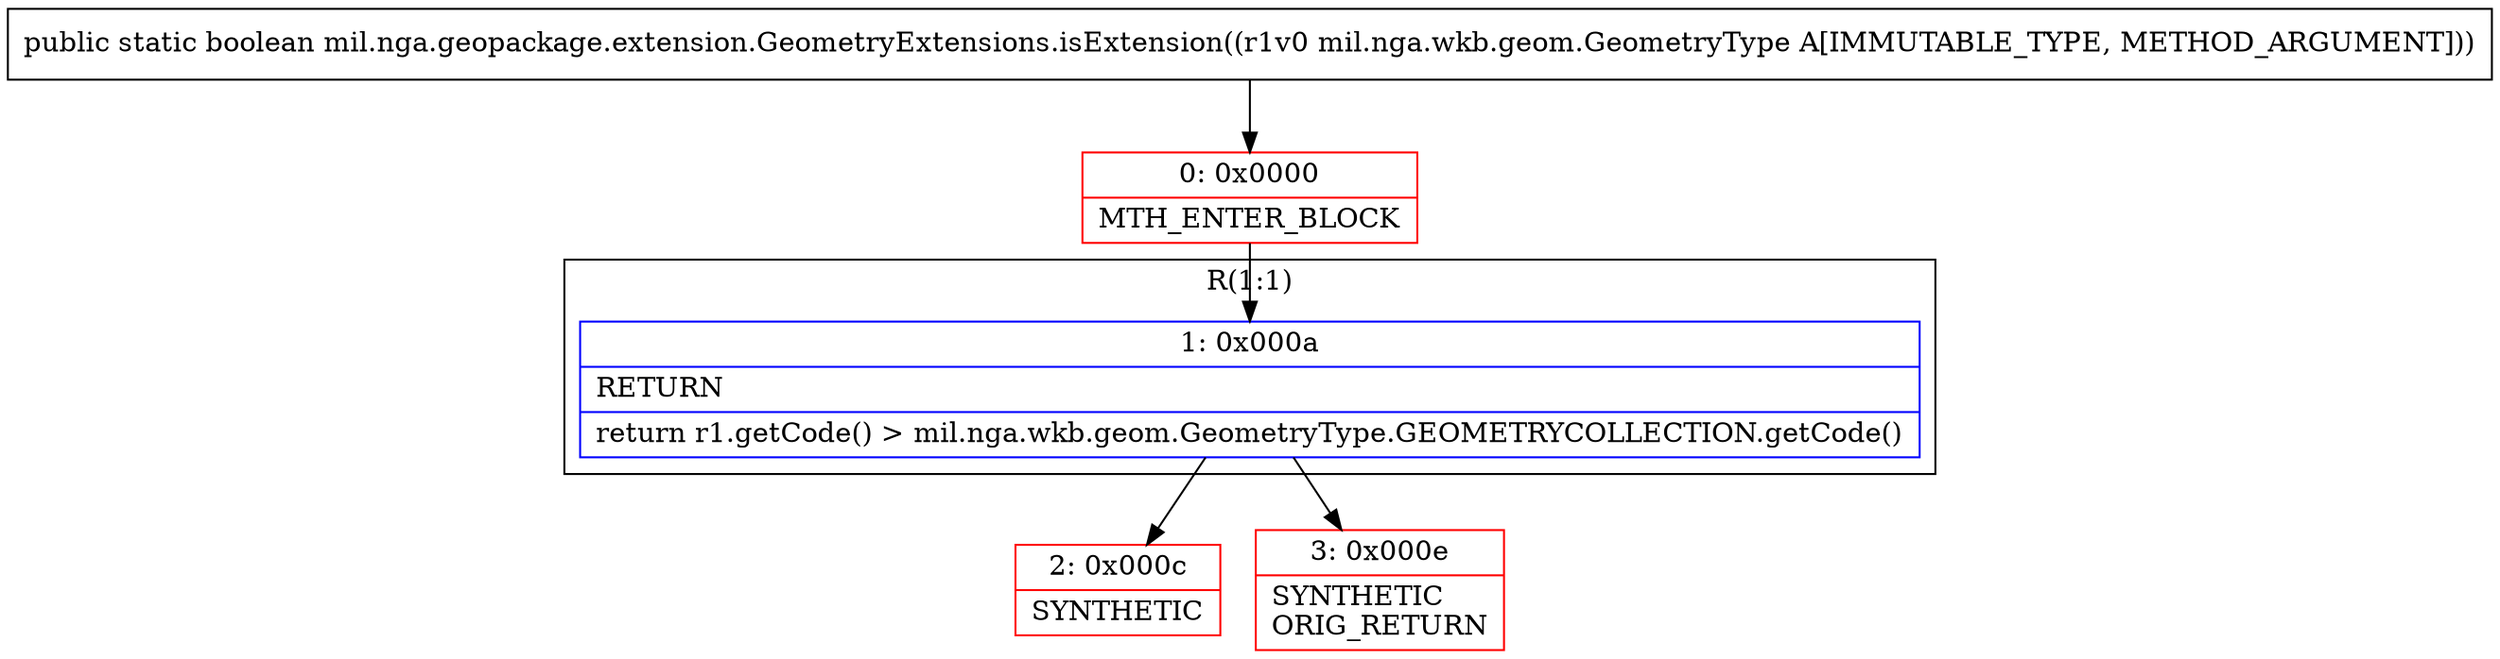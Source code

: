 digraph "CFG formil.nga.geopackage.extension.GeometryExtensions.isExtension(Lmil\/nga\/wkb\/geom\/GeometryType;)Z" {
subgraph cluster_Region_1483288493 {
label = "R(1:1)";
node [shape=record,color=blue];
Node_1 [shape=record,label="{1\:\ 0x000a|RETURN\l|return r1.getCode() \> mil.nga.wkb.geom.GeometryType.GEOMETRYCOLLECTION.getCode()\l}"];
}
Node_0 [shape=record,color=red,label="{0\:\ 0x0000|MTH_ENTER_BLOCK\l}"];
Node_2 [shape=record,color=red,label="{2\:\ 0x000c|SYNTHETIC\l}"];
Node_3 [shape=record,color=red,label="{3\:\ 0x000e|SYNTHETIC\lORIG_RETURN\l}"];
MethodNode[shape=record,label="{public static boolean mil.nga.geopackage.extension.GeometryExtensions.isExtension((r1v0 mil.nga.wkb.geom.GeometryType A[IMMUTABLE_TYPE, METHOD_ARGUMENT])) }"];
MethodNode -> Node_0;
Node_1 -> Node_2;
Node_1 -> Node_3;
Node_0 -> Node_1;
}

